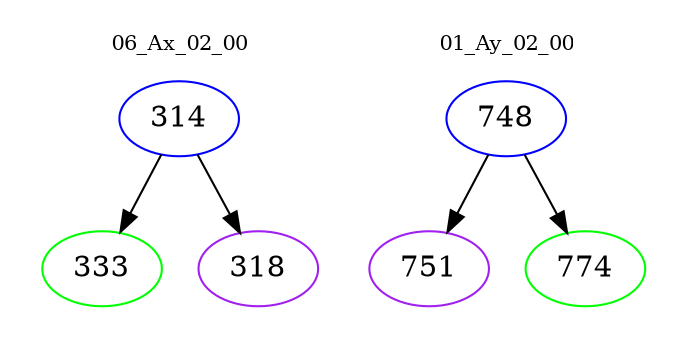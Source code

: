 digraph{
subgraph cluster_0 {
color = white
label = "06_Ax_02_00";
fontsize=10;
T0_314 [label="314", color="blue"]
T0_314 -> T0_333 [color="black"]
T0_333 [label="333", color="green"]
T0_314 -> T0_318 [color="black"]
T0_318 [label="318", color="purple"]
}
subgraph cluster_1 {
color = white
label = "01_Ay_02_00";
fontsize=10;
T1_748 [label="748", color="blue"]
T1_748 -> T1_751 [color="black"]
T1_751 [label="751", color="purple"]
T1_748 -> T1_774 [color="black"]
T1_774 [label="774", color="green"]
}
}
